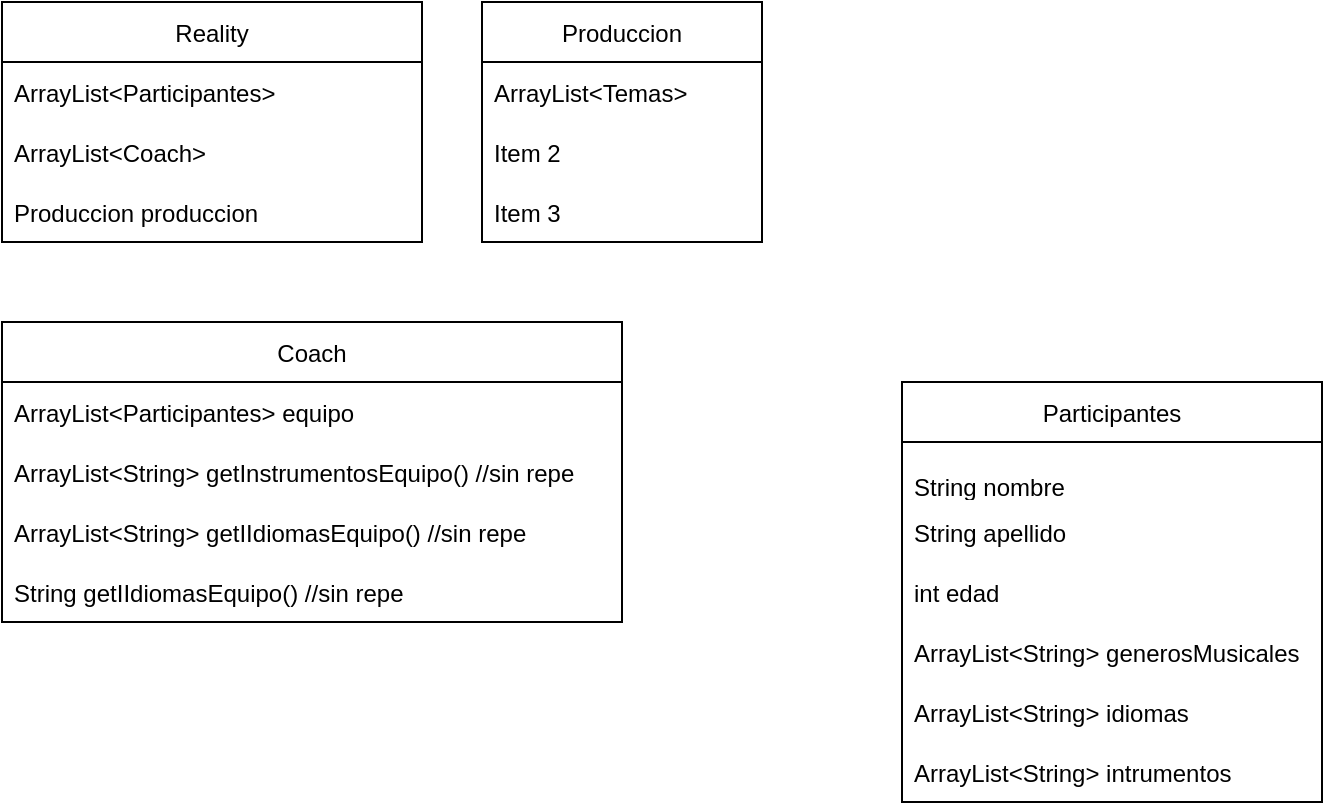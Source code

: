 <mxfile version="15.4.3" type="github">
  <diagram id="vdzMlD7TGI_YU2oAaFCp" name="Page-1">
    <mxGraphModel dx="1015" dy="516" grid="1" gridSize="10" guides="1" tooltips="1" connect="1" arrows="1" fold="1" page="1" pageScale="1" pageWidth="827" pageHeight="1169" math="0" shadow="0">
      <root>
        <mxCell id="0" />
        <mxCell id="1" parent="0" />
        <mxCell id="ZMwlzYBA2cu9izTt_Fn9-1" value="Reality" style="swimlane;fontStyle=0;childLayout=stackLayout;horizontal=1;startSize=30;horizontalStack=0;resizeParent=1;resizeParentMax=0;resizeLast=0;collapsible=1;marginBottom=0;" vertex="1" parent="1">
          <mxGeometry width="210" height="120" as="geometry" />
        </mxCell>
        <mxCell id="ZMwlzYBA2cu9izTt_Fn9-3" value="ArrayList&lt;Participantes&gt;" style="text;strokeColor=none;fillColor=none;align=left;verticalAlign=middle;spacingLeft=4;spacingRight=4;overflow=hidden;points=[[0,0.5],[1,0.5]];portConstraint=eastwest;rotatable=0;" vertex="1" parent="ZMwlzYBA2cu9izTt_Fn9-1">
          <mxGeometry y="30" width="210" height="30" as="geometry" />
        </mxCell>
        <mxCell id="ZMwlzYBA2cu9izTt_Fn9-4" value="ArrayList&lt;Coach&gt;" style="text;strokeColor=none;fillColor=none;align=left;verticalAlign=middle;spacingLeft=4;spacingRight=4;overflow=hidden;points=[[0,0.5],[1,0.5]];portConstraint=eastwest;rotatable=0;" vertex="1" parent="ZMwlzYBA2cu9izTt_Fn9-1">
          <mxGeometry y="60" width="210" height="30" as="geometry" />
        </mxCell>
        <mxCell id="ZMwlzYBA2cu9izTt_Fn9-5" value="Produccion produccion" style="text;strokeColor=none;fillColor=none;align=left;verticalAlign=middle;spacingLeft=4;spacingRight=4;overflow=hidden;points=[[0,0.5],[1,0.5]];portConstraint=eastwest;rotatable=0;" vertex="1" parent="ZMwlzYBA2cu9izTt_Fn9-1">
          <mxGeometry y="90" width="210" height="30" as="geometry" />
        </mxCell>
        <mxCell id="ZMwlzYBA2cu9izTt_Fn9-6" value="Participantes" style="swimlane;fontStyle=0;childLayout=stackLayout;horizontal=1;startSize=30;horizontalStack=0;resizeParent=1;resizeParentMax=0;resizeLast=0;collapsible=1;marginBottom=0;" vertex="1" parent="1">
          <mxGeometry x="450" y="190" width="210" height="210" as="geometry" />
        </mxCell>
        <mxCell id="ZMwlzYBA2cu9izTt_Fn9-7" value="&#xa;String nombre" style="text;strokeColor=none;fillColor=none;align=left;verticalAlign=middle;spacingLeft=4;spacingRight=4;overflow=hidden;points=[[0,0.5],[1,0.5]];portConstraint=eastwest;rotatable=0;" vertex="1" parent="ZMwlzYBA2cu9izTt_Fn9-6">
          <mxGeometry y="30" width="210" height="30" as="geometry" />
        </mxCell>
        <mxCell id="ZMwlzYBA2cu9izTt_Fn9-8" value="String apellido" style="text;strokeColor=none;fillColor=none;align=left;verticalAlign=middle;spacingLeft=4;spacingRight=4;overflow=hidden;points=[[0,0.5],[1,0.5]];portConstraint=eastwest;rotatable=0;" vertex="1" parent="ZMwlzYBA2cu9izTt_Fn9-6">
          <mxGeometry y="60" width="210" height="30" as="geometry" />
        </mxCell>
        <mxCell id="ZMwlzYBA2cu9izTt_Fn9-9" value="int edad" style="text;strokeColor=none;fillColor=none;align=left;verticalAlign=middle;spacingLeft=4;spacingRight=4;overflow=hidden;points=[[0,0.5],[1,0.5]];portConstraint=eastwest;rotatable=0;" vertex="1" parent="ZMwlzYBA2cu9izTt_Fn9-6">
          <mxGeometry y="90" width="210" height="30" as="geometry" />
        </mxCell>
        <mxCell id="ZMwlzYBA2cu9izTt_Fn9-26" value="ArrayList&lt;String&gt; generosMusicales" style="text;strokeColor=none;fillColor=none;align=left;verticalAlign=middle;spacingLeft=4;spacingRight=4;overflow=hidden;points=[[0,0.5],[1,0.5]];portConstraint=eastwest;rotatable=0;" vertex="1" parent="ZMwlzYBA2cu9izTt_Fn9-6">
          <mxGeometry y="120" width="210" height="30" as="geometry" />
        </mxCell>
        <mxCell id="ZMwlzYBA2cu9izTt_Fn9-28" value="ArrayList&lt;String&gt; idiomas" style="text;strokeColor=none;fillColor=none;align=left;verticalAlign=middle;spacingLeft=4;spacingRight=4;overflow=hidden;points=[[0,0.5],[1,0.5]];portConstraint=eastwest;rotatable=0;" vertex="1" parent="ZMwlzYBA2cu9izTt_Fn9-6">
          <mxGeometry y="150" width="210" height="30" as="geometry" />
        </mxCell>
        <mxCell id="ZMwlzYBA2cu9izTt_Fn9-29" value="ArrayList&lt;String&gt; intrumentos" style="text;strokeColor=none;fillColor=none;align=left;verticalAlign=middle;spacingLeft=4;spacingRight=4;overflow=hidden;points=[[0,0.5],[1,0.5]];portConstraint=eastwest;rotatable=0;" vertex="1" parent="ZMwlzYBA2cu9izTt_Fn9-6">
          <mxGeometry y="180" width="210" height="30" as="geometry" />
        </mxCell>
        <mxCell id="ZMwlzYBA2cu9izTt_Fn9-22" value="Produccion" style="swimlane;fontStyle=0;childLayout=stackLayout;horizontal=1;startSize=30;horizontalStack=0;resizeParent=1;resizeParentMax=0;resizeLast=0;collapsible=1;marginBottom=0;" vertex="1" parent="1">
          <mxGeometry x="240" width="140" height="120" as="geometry" />
        </mxCell>
        <mxCell id="ZMwlzYBA2cu9izTt_Fn9-23" value="ArrayList&lt;Temas&gt;" style="text;strokeColor=none;fillColor=none;align=left;verticalAlign=middle;spacingLeft=4;spacingRight=4;overflow=hidden;points=[[0,0.5],[1,0.5]];portConstraint=eastwest;rotatable=0;" vertex="1" parent="ZMwlzYBA2cu9izTt_Fn9-22">
          <mxGeometry y="30" width="140" height="30" as="geometry" />
        </mxCell>
        <mxCell id="ZMwlzYBA2cu9izTt_Fn9-24" value="Item 2" style="text;strokeColor=none;fillColor=none;align=left;verticalAlign=middle;spacingLeft=4;spacingRight=4;overflow=hidden;points=[[0,0.5],[1,0.5]];portConstraint=eastwest;rotatable=0;" vertex="1" parent="ZMwlzYBA2cu9izTt_Fn9-22">
          <mxGeometry y="60" width="140" height="30" as="geometry" />
        </mxCell>
        <mxCell id="ZMwlzYBA2cu9izTt_Fn9-25" value="Item 3" style="text;strokeColor=none;fillColor=none;align=left;verticalAlign=middle;spacingLeft=4;spacingRight=4;overflow=hidden;points=[[0,0.5],[1,0.5]];portConstraint=eastwest;rotatable=0;" vertex="1" parent="ZMwlzYBA2cu9izTt_Fn9-22">
          <mxGeometry y="90" width="140" height="30" as="geometry" />
        </mxCell>
        <mxCell id="ZMwlzYBA2cu9izTt_Fn9-30" value="Coach" style="swimlane;fontStyle=0;childLayout=stackLayout;horizontal=1;startSize=30;horizontalStack=0;resizeParent=1;resizeParentMax=0;resizeLast=0;collapsible=1;marginBottom=0;" vertex="1" parent="1">
          <mxGeometry y="160" width="310" height="150" as="geometry" />
        </mxCell>
        <mxCell id="ZMwlzYBA2cu9izTt_Fn9-32" value="ArrayList&lt;Participantes&gt; equipo" style="text;strokeColor=none;fillColor=none;align=left;verticalAlign=middle;spacingLeft=4;spacingRight=4;overflow=hidden;points=[[0,0.5],[1,0.5]];portConstraint=eastwest;rotatable=0;" vertex="1" parent="ZMwlzYBA2cu9izTt_Fn9-30">
          <mxGeometry y="30" width="310" height="30" as="geometry" />
        </mxCell>
        <mxCell id="ZMwlzYBA2cu9izTt_Fn9-33" value="ArrayList&lt;String&gt; getInstrumentosEquipo() //sin repe" style="text;strokeColor=none;fillColor=none;align=left;verticalAlign=middle;spacingLeft=4;spacingRight=4;overflow=hidden;points=[[0,0.5],[1,0.5]];portConstraint=eastwest;rotatable=0;" vertex="1" parent="ZMwlzYBA2cu9izTt_Fn9-30">
          <mxGeometry y="60" width="310" height="30" as="geometry" />
        </mxCell>
        <mxCell id="ZMwlzYBA2cu9izTt_Fn9-34" value="ArrayList&lt;String&gt; getIIdiomasEquipo() //sin repe" style="text;strokeColor=none;fillColor=none;align=left;verticalAlign=middle;spacingLeft=4;spacingRight=4;overflow=hidden;points=[[0,0.5],[1,0.5]];portConstraint=eastwest;rotatable=0;" vertex="1" parent="ZMwlzYBA2cu9izTt_Fn9-30">
          <mxGeometry y="90" width="310" height="30" as="geometry" />
        </mxCell>
        <mxCell id="ZMwlzYBA2cu9izTt_Fn9-35" value="String getIIdiomasEquipo() //sin repe" style="text;strokeColor=none;fillColor=none;align=left;verticalAlign=middle;spacingLeft=4;spacingRight=4;overflow=hidden;points=[[0,0.5],[1,0.5]];portConstraint=eastwest;rotatable=0;" vertex="1" parent="ZMwlzYBA2cu9izTt_Fn9-30">
          <mxGeometry y="120" width="310" height="30" as="geometry" />
        </mxCell>
      </root>
    </mxGraphModel>
  </diagram>
</mxfile>
